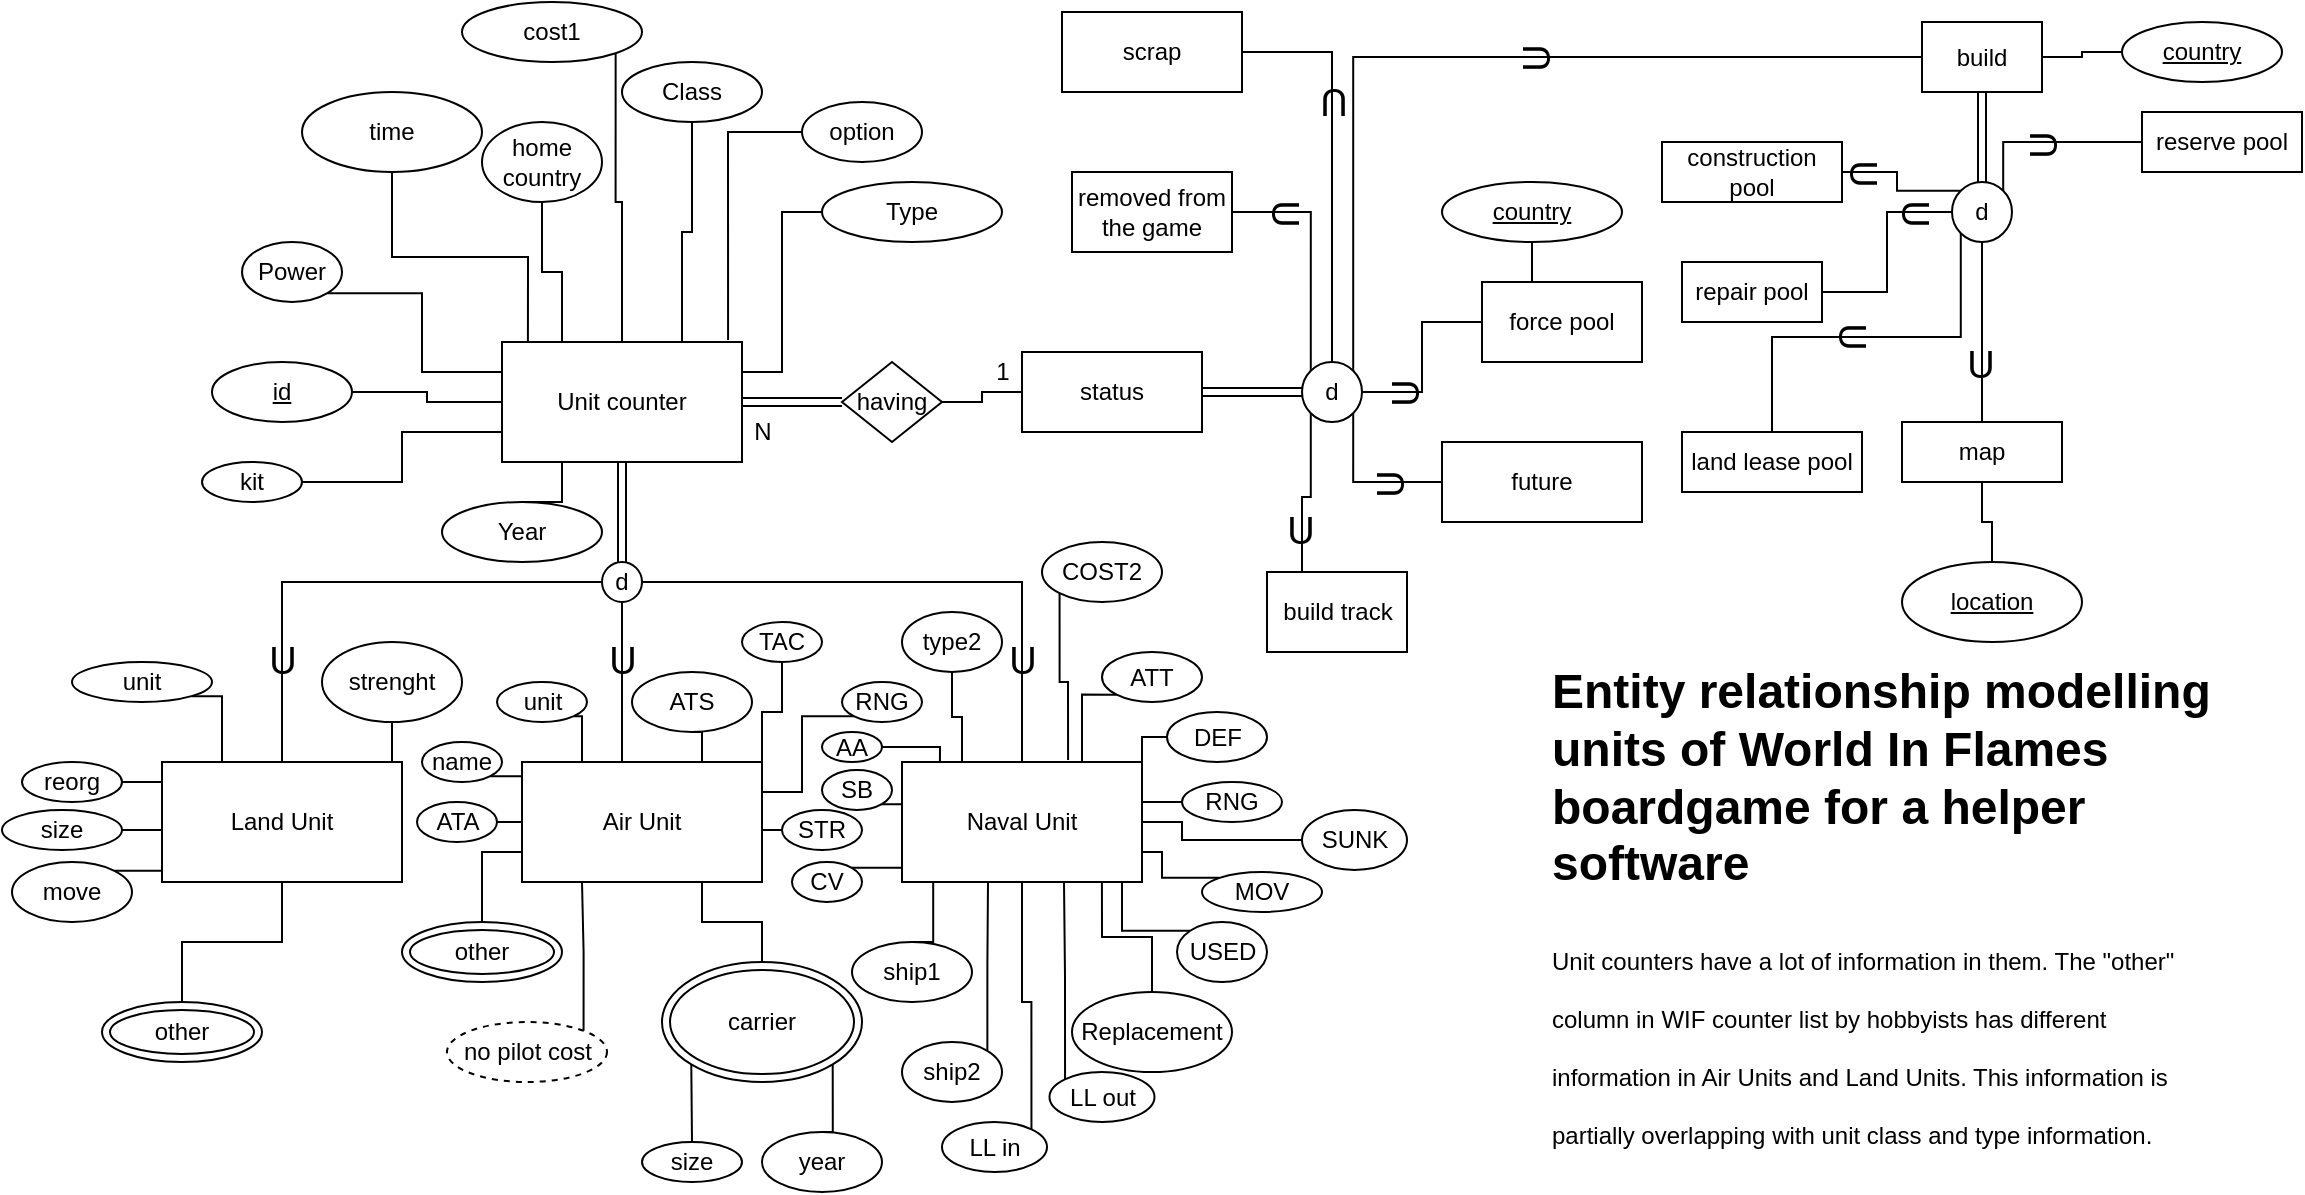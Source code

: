 <mxfile version="21.6.5" type="device">
  <diagram name="Page-1" id="2ca16b54-16f6-2749-3443-fa8db7711227">
    <mxGraphModel dx="1410" dy="988" grid="1" gridSize="10" guides="1" tooltips="1" connect="1" arrows="1" fold="1" page="1" pageScale="1" pageWidth="1169" pageHeight="827" background="none" math="0" shadow="0">
      <root>
        <mxCell id="0" />
        <mxCell id="1" parent="0" />
        <mxCell id="K-llmI6bryUCwClM7KMt-8" style="edgeStyle=orthogonalEdgeStyle;rounded=0;orthogonalLoop=1;jettySize=auto;html=1;exitX=0.5;exitY=1;exitDx=0;exitDy=0;" parent="1" edge="1">
          <mxGeometry relative="1" as="geometry">
            <mxPoint x="550" y="140" as="sourcePoint" />
            <mxPoint x="550" y="140" as="targetPoint" />
          </mxGeometry>
        </mxCell>
        <mxCell id="K-llmI6bryUCwClM7KMt-17" style="edgeStyle=orthogonalEdgeStyle;rounded=0;orthogonalLoop=1;jettySize=auto;html=1;exitX=0.5;exitY=1;exitDx=0;exitDy=0;entryX=0.5;entryY=0;entryDx=0;entryDy=0;shape=link;" parent="1" source="K-llmI6bryUCwClM7KMt-12" target="K-llmI6bryUCwClM7KMt-16" edge="1">
          <mxGeometry relative="1" as="geometry" />
        </mxCell>
        <mxCell id="K-llmI6bryUCwClM7KMt-130" style="edgeStyle=orthogonalEdgeStyle;rounded=0;orthogonalLoop=1;jettySize=auto;html=1;exitX=1;exitY=0.5;exitDx=0;exitDy=0;endArrow=none;endFill=0;shape=link;" parent="1" source="K-llmI6bryUCwClM7KMt-12" target="K-llmI6bryUCwClM7KMt-129" edge="1">
          <mxGeometry relative="1" as="geometry" />
        </mxCell>
        <mxCell id="K-llmI6bryUCwClM7KMt-12" value="Unit counter" style="rounded=0;whiteSpace=wrap;html=1;" parent="1" vertex="1">
          <mxGeometry x="260" y="180" width="120" height="60" as="geometry" />
        </mxCell>
        <mxCell id="K-llmI6bryUCwClM7KMt-13" value="Land Unit" style="rounded=0;whiteSpace=wrap;html=1;" parent="1" vertex="1">
          <mxGeometry x="90" y="390" width="120" height="60" as="geometry" />
        </mxCell>
        <mxCell id="K-llmI6bryUCwClM7KMt-14" value="Air Unit" style="rounded=0;whiteSpace=wrap;html=1;" parent="1" vertex="1">
          <mxGeometry x="270" y="390" width="120" height="60" as="geometry" />
        </mxCell>
        <mxCell id="K-llmI6bryUCwClM7KMt-15" value="Naval Unit&lt;br&gt;" style="rounded=0;whiteSpace=wrap;html=1;" parent="1" vertex="1">
          <mxGeometry x="460" y="390" width="120" height="60" as="geometry" />
        </mxCell>
        <mxCell id="K-llmI6bryUCwClM7KMt-18" style="edgeStyle=orthogonalEdgeStyle;rounded=0;orthogonalLoop=1;jettySize=auto;html=1;exitX=0;exitY=0.5;exitDx=0;exitDy=0;endArrow=none;endFill=0;" parent="1" source="K-llmI6bryUCwClM7KMt-16" target="K-llmI6bryUCwClM7KMt-13" edge="1">
          <mxGeometry relative="1" as="geometry" />
        </mxCell>
        <mxCell id="K-llmI6bryUCwClM7KMt-29" value="U" style="edgeLabel;html=1;align=center;verticalAlign=middle;resizable=0;points=[];fontSize=19;labelBackgroundColor=none;" parent="K-llmI6bryUCwClM7KMt-18" vertex="1" connectable="0">
          <mxGeometry x="0.648" y="-2" relative="1" as="geometry">
            <mxPoint x="2" y="-6" as="offset" />
          </mxGeometry>
        </mxCell>
        <mxCell id="K-llmI6bryUCwClM7KMt-19" style="edgeStyle=orthogonalEdgeStyle;rounded=0;orthogonalLoop=1;jettySize=auto;html=1;exitX=0.5;exitY=1;exitDx=0;exitDy=0;entryX=0.5;entryY=0;entryDx=0;entryDy=0;endArrow=none;endFill=0;" parent="1" source="K-llmI6bryUCwClM7KMt-16" target="K-llmI6bryUCwClM7KMt-14" edge="1">
          <mxGeometry relative="1" as="geometry">
            <Array as="points">
              <mxPoint x="320" y="390" />
            </Array>
          </mxGeometry>
        </mxCell>
        <mxCell id="K-llmI6bryUCwClM7KMt-28" value="U" style="edgeLabel;html=1;align=center;verticalAlign=middle;resizable=0;points=[];fontSize=19;labelBackgroundColor=none;" parent="K-llmI6bryUCwClM7KMt-19" vertex="1" connectable="0">
          <mxGeometry x="-0.268" y="1" relative="1" as="geometry">
            <mxPoint x="-1" y="-3" as="offset" />
          </mxGeometry>
        </mxCell>
        <mxCell id="K-llmI6bryUCwClM7KMt-24" value="" style="edgeStyle=orthogonalEdgeStyle;rounded=0;orthogonalLoop=1;jettySize=auto;html=1;exitX=1;exitY=0.5;exitDx=0;exitDy=0;entryX=0.5;entryY=0;entryDx=0;entryDy=0;endArrow=none;endFill=0;" parent="1" source="K-llmI6bryUCwClM7KMt-16" target="K-llmI6bryUCwClM7KMt-15" edge="1">
          <mxGeometry relative="1" as="geometry" />
        </mxCell>
        <mxCell id="K-llmI6bryUCwClM7KMt-27" value="U" style="edgeLabel;html=1;align=center;verticalAlign=middle;resizable=0;points=[];fontSize=19;labelBackgroundColor=none;" parent="K-llmI6bryUCwClM7KMt-24" vertex="1" connectable="0">
          <mxGeometry x="0.792" y="-1" relative="1" as="geometry">
            <mxPoint x="1" y="-21" as="offset" />
          </mxGeometry>
        </mxCell>
        <mxCell id="K-llmI6bryUCwClM7KMt-16" value="d" style="ellipse;whiteSpace=wrap;html=1;aspect=fixed;" parent="1" vertex="1">
          <mxGeometry x="310" y="290" width="20" height="20" as="geometry" />
        </mxCell>
        <mxCell id="K-llmI6bryUCwClM7KMt-33" style="edgeStyle=orthogonalEdgeStyle;rounded=0;orthogonalLoop=1;jettySize=auto;html=1;exitX=1;exitY=0.5;exitDx=0;exitDy=0;entryX=0;entryY=0.5;entryDx=0;entryDy=0;endArrow=none;endFill=0;" parent="1" source="K-llmI6bryUCwClM7KMt-30" target="K-llmI6bryUCwClM7KMt-12" edge="1">
          <mxGeometry relative="1" as="geometry" />
        </mxCell>
        <mxCell id="K-llmI6bryUCwClM7KMt-30" value="&lt;u&gt;id&lt;/u&gt;" style="ellipse;whiteSpace=wrap;html=1;" parent="1" vertex="1">
          <mxGeometry x="115" y="190" width="70" height="30" as="geometry" />
        </mxCell>
        <mxCell id="K-llmI6bryUCwClM7KMt-34" style="edgeStyle=orthogonalEdgeStyle;rounded=0;orthogonalLoop=1;jettySize=auto;html=1;exitX=1;exitY=1;exitDx=0;exitDy=0;entryX=0;entryY=0.25;entryDx=0;entryDy=0;endArrow=none;endFill=0;" parent="1" source="K-llmI6bryUCwClM7KMt-31" target="K-llmI6bryUCwClM7KMt-12" edge="1">
          <mxGeometry relative="1" as="geometry" />
        </mxCell>
        <mxCell id="K-llmI6bryUCwClM7KMt-31" value="Power" style="ellipse;whiteSpace=wrap;html=1;" parent="1" vertex="1">
          <mxGeometry x="130" y="130" width="50" height="30" as="geometry" />
        </mxCell>
        <mxCell id="K-llmI6bryUCwClM7KMt-35" style="edgeStyle=orthogonalEdgeStyle;rounded=0;orthogonalLoop=1;jettySize=auto;html=1;exitX=0.5;exitY=1;exitDx=0;exitDy=0;entryX=0.25;entryY=0;entryDx=0;entryDy=0;endArrow=none;endFill=0;" parent="1" source="K-llmI6bryUCwClM7KMt-32" target="K-llmI6bryUCwClM7KMt-12" edge="1">
          <mxGeometry relative="1" as="geometry" />
        </mxCell>
        <mxCell id="K-llmI6bryUCwClM7KMt-32" value="home country" style="ellipse;whiteSpace=wrap;html=1;" parent="1" vertex="1">
          <mxGeometry x="250" y="70" width="60" height="40" as="geometry" />
        </mxCell>
        <mxCell id="K-llmI6bryUCwClM7KMt-47" style="edgeStyle=orthogonalEdgeStyle;rounded=0;orthogonalLoop=1;jettySize=auto;html=1;exitX=0.5;exitY=1;exitDx=0;exitDy=0;entryX=0.75;entryY=0;entryDx=0;entryDy=0;endArrow=none;endFill=0;" parent="1" source="K-llmI6bryUCwClM7KMt-36" target="K-llmI6bryUCwClM7KMt-12" edge="1">
          <mxGeometry relative="1" as="geometry" />
        </mxCell>
        <mxCell id="K-llmI6bryUCwClM7KMt-36" value="Class" style="ellipse;whiteSpace=wrap;html=1;" parent="1" vertex="1">
          <mxGeometry x="320" y="40" width="70" height="30" as="geometry" />
        </mxCell>
        <mxCell id="K-llmI6bryUCwClM7KMt-49" style="edgeStyle=orthogonalEdgeStyle;rounded=0;orthogonalLoop=1;jettySize=auto;html=1;exitX=0;exitY=0.5;exitDx=0;exitDy=0;entryX=1;entryY=0.25;entryDx=0;entryDy=0;endArrow=none;endFill=0;" parent="1" source="K-llmI6bryUCwClM7KMt-37" target="K-llmI6bryUCwClM7KMt-12" edge="1">
          <mxGeometry relative="1" as="geometry" />
        </mxCell>
        <mxCell id="K-llmI6bryUCwClM7KMt-37" value="Type" style="ellipse;whiteSpace=wrap;html=1;" parent="1" vertex="1">
          <mxGeometry x="420" y="100" width="90" height="30" as="geometry" />
        </mxCell>
        <mxCell id="K-llmI6bryUCwClM7KMt-53" value="" style="edgeStyle=orthogonalEdgeStyle;rounded=0;orthogonalLoop=1;jettySize=auto;html=1;endArrow=none;endFill=0;" parent="1" source="K-llmI6bryUCwClM7KMt-38" target="K-llmI6bryUCwClM7KMt-13" edge="1">
          <mxGeometry relative="1" as="geometry" />
        </mxCell>
        <mxCell id="K-llmI6bryUCwClM7KMt-38" value="other" style="ellipse;shape=doubleEllipse;whiteSpace=wrap;html=1;" parent="1" vertex="1">
          <mxGeometry x="60" y="510" width="80" height="30" as="geometry" />
        </mxCell>
        <mxCell id="K-llmI6bryUCwClM7KMt-50" style="edgeStyle=orthogonalEdgeStyle;rounded=0;orthogonalLoop=1;jettySize=auto;html=1;exitX=0.5;exitY=0;exitDx=0;exitDy=0;entryX=0.25;entryY=1;entryDx=0;entryDy=0;endArrow=none;endFill=0;" parent="1" source="K-llmI6bryUCwClM7KMt-39" target="K-llmI6bryUCwClM7KMt-12" edge="1">
          <mxGeometry relative="1" as="geometry" />
        </mxCell>
        <mxCell id="K-llmI6bryUCwClM7KMt-39" value="Year" style="ellipse;whiteSpace=wrap;html=1;" parent="1" vertex="1">
          <mxGeometry x="230" y="260" width="80" height="30" as="geometry" />
        </mxCell>
        <mxCell id="K-llmI6bryUCwClM7KMt-44" style="edgeStyle=orthogonalEdgeStyle;rounded=0;orthogonalLoop=1;jettySize=auto;html=1;exitX=0.5;exitY=1;exitDx=0;exitDy=0;entryX=0.108;entryY=0;entryDx=0;entryDy=0;entryPerimeter=0;endArrow=none;endFill=0;" parent="1" source="K-llmI6bryUCwClM7KMt-40" target="K-llmI6bryUCwClM7KMt-12" edge="1">
          <mxGeometry relative="1" as="geometry" />
        </mxCell>
        <mxCell id="K-llmI6bryUCwClM7KMt-40" value="time" style="ellipse;whiteSpace=wrap;html=1;" parent="1" vertex="1">
          <mxGeometry x="160" y="55" width="90" height="40" as="geometry" />
        </mxCell>
        <mxCell id="K-llmI6bryUCwClM7KMt-45" style="edgeStyle=orthogonalEdgeStyle;rounded=0;orthogonalLoop=1;jettySize=auto;html=1;exitX=1;exitY=1;exitDx=0;exitDy=0;entryX=0.5;entryY=0;entryDx=0;entryDy=0;endArrow=none;endFill=0;" parent="1" source="K-llmI6bryUCwClM7KMt-41" target="K-llmI6bryUCwClM7KMt-12" edge="1">
          <mxGeometry relative="1" as="geometry" />
        </mxCell>
        <mxCell id="K-llmI6bryUCwClM7KMt-41" value="cost1" style="ellipse;whiteSpace=wrap;html=1;" parent="1" vertex="1">
          <mxGeometry x="240" y="10" width="90" height="30" as="geometry" />
        </mxCell>
        <mxCell id="K-llmI6bryUCwClM7KMt-46" style="edgeStyle=orthogonalEdgeStyle;rounded=0;orthogonalLoop=1;jettySize=auto;html=1;exitX=1;exitY=0.5;exitDx=0;exitDy=0;entryX=0;entryY=0.75;entryDx=0;entryDy=0;endArrow=none;endFill=0;" parent="1" source="K-llmI6bryUCwClM7KMt-42" target="K-llmI6bryUCwClM7KMt-12" edge="1">
          <mxGeometry relative="1" as="geometry" />
        </mxCell>
        <mxCell id="K-llmI6bryUCwClM7KMt-42" value="kit" style="ellipse;whiteSpace=wrap;html=1;" parent="1" vertex="1">
          <mxGeometry x="110" y="240" width="50" height="20" as="geometry" />
        </mxCell>
        <mxCell id="K-llmI6bryUCwClM7KMt-48" style="edgeStyle=orthogonalEdgeStyle;rounded=0;orthogonalLoop=1;jettySize=auto;html=1;exitX=0;exitY=0.5;exitDx=0;exitDy=0;entryX=0.942;entryY=-0.017;entryDx=0;entryDy=0;entryPerimeter=0;endArrow=none;endFill=0;" parent="1" source="K-llmI6bryUCwClM7KMt-43" target="K-llmI6bryUCwClM7KMt-12" edge="1">
          <mxGeometry relative="1" as="geometry" />
        </mxCell>
        <mxCell id="K-llmI6bryUCwClM7KMt-43" value="option" style="ellipse;whiteSpace=wrap;html=1;" parent="1" vertex="1">
          <mxGeometry x="410" y="60" width="60" height="30" as="geometry" />
        </mxCell>
        <mxCell id="K-llmI6bryUCwClM7KMt-55" style="edgeStyle=orthogonalEdgeStyle;rounded=0;orthogonalLoop=1;jettySize=auto;html=1;exitX=1;exitY=1;exitDx=0;exitDy=0;endArrow=none;endFill=0;" parent="1" source="K-llmI6bryUCwClM7KMt-54" edge="1">
          <mxGeometry relative="1" as="geometry">
            <mxPoint x="120" y="390" as="targetPoint" />
          </mxGeometry>
        </mxCell>
        <mxCell id="K-llmI6bryUCwClM7KMt-54" value="unit" style="ellipse;whiteSpace=wrap;html=1;" parent="1" vertex="1">
          <mxGeometry x="45" y="340" width="70" height="20" as="geometry" />
        </mxCell>
        <mxCell id="K-llmI6bryUCwClM7KMt-57" value="" style="edgeStyle=orthogonalEdgeStyle;rounded=0;orthogonalLoop=1;jettySize=auto;html=1;endArrow=none;endFill=0;" parent="1" source="K-llmI6bryUCwClM7KMt-56" target="K-llmI6bryUCwClM7KMt-13" edge="1">
          <mxGeometry relative="1" as="geometry" />
        </mxCell>
        <mxCell id="K-llmI6bryUCwClM7KMt-56" value="strenght" style="ellipse;whiteSpace=wrap;html=1;" parent="1" vertex="1">
          <mxGeometry x="170" y="330" width="70" height="40" as="geometry" />
        </mxCell>
        <mxCell id="K-llmI6bryUCwClM7KMt-60" style="edgeStyle=orthogonalEdgeStyle;rounded=0;orthogonalLoop=1;jettySize=auto;html=1;exitX=1;exitY=0.5;exitDx=0;exitDy=0;entryX=0;entryY=0.25;entryDx=0;entryDy=0;endArrow=none;endFill=0;" parent="1" source="K-llmI6bryUCwClM7KMt-58" target="K-llmI6bryUCwClM7KMt-13" edge="1">
          <mxGeometry relative="1" as="geometry" />
        </mxCell>
        <mxCell id="K-llmI6bryUCwClM7KMt-58" value="reorg" style="ellipse;whiteSpace=wrap;html=1;" parent="1" vertex="1">
          <mxGeometry x="20" y="390" width="50" height="20" as="geometry" />
        </mxCell>
        <mxCell id="K-llmI6bryUCwClM7KMt-62" style="edgeStyle=orthogonalEdgeStyle;rounded=0;orthogonalLoop=1;jettySize=auto;html=1;exitX=1;exitY=0;exitDx=0;exitDy=0;entryX=0;entryY=0.75;entryDx=0;entryDy=0;endArrow=none;endFill=0;" parent="1" source="K-llmI6bryUCwClM7KMt-61" target="K-llmI6bryUCwClM7KMt-13" edge="1">
          <mxGeometry relative="1" as="geometry" />
        </mxCell>
        <mxCell id="K-llmI6bryUCwClM7KMt-61" value="move" style="ellipse;whiteSpace=wrap;html=1;" parent="1" vertex="1">
          <mxGeometry x="15" y="440" width="60" height="30" as="geometry" />
        </mxCell>
        <mxCell id="K-llmI6bryUCwClM7KMt-64" style="edgeStyle=orthogonalEdgeStyle;rounded=0;orthogonalLoop=1;jettySize=auto;html=1;exitX=1;exitY=0.5;exitDx=0;exitDy=0;entryX=0;entryY=0.5;entryDx=0;entryDy=0;endArrow=none;endFill=0;" parent="1" source="K-llmI6bryUCwClM7KMt-63" target="K-llmI6bryUCwClM7KMt-13" edge="1">
          <mxGeometry relative="1" as="geometry" />
        </mxCell>
        <mxCell id="K-llmI6bryUCwClM7KMt-63" value="size" style="ellipse;whiteSpace=wrap;html=1;" parent="1" vertex="1">
          <mxGeometry x="10" y="414" width="60" height="20" as="geometry" />
        </mxCell>
        <mxCell id="K-llmI6bryUCwClM7KMt-66" style="edgeStyle=orthogonalEdgeStyle;rounded=0;orthogonalLoop=1;jettySize=auto;html=1;exitX=0.5;exitY=0;exitDx=0;exitDy=0;entryX=0;entryY=0.75;entryDx=0;entryDy=0;endArrow=none;endFill=0;" parent="1" source="K-llmI6bryUCwClM7KMt-65" target="K-llmI6bryUCwClM7KMt-14" edge="1">
          <mxGeometry relative="1" as="geometry">
            <Array as="points">
              <mxPoint x="250" y="435" />
            </Array>
          </mxGeometry>
        </mxCell>
        <mxCell id="K-llmI6bryUCwClM7KMt-65" value="other" style="ellipse;shape=doubleEllipse;whiteSpace=wrap;html=1;" parent="1" vertex="1">
          <mxGeometry x="210" y="470" width="80" height="30" as="geometry" />
        </mxCell>
        <mxCell id="K-llmI6bryUCwClM7KMt-69" style="edgeStyle=orthogonalEdgeStyle;rounded=0;orthogonalLoop=1;jettySize=auto;html=1;exitX=1;exitY=1;exitDx=0;exitDy=0;entryX=0.25;entryY=0;entryDx=0;entryDy=0;endArrow=none;endFill=0;" parent="1" source="K-llmI6bryUCwClM7KMt-67" target="K-llmI6bryUCwClM7KMt-14" edge="1">
          <mxGeometry relative="1" as="geometry" />
        </mxCell>
        <mxCell id="K-llmI6bryUCwClM7KMt-67" value="unit" style="ellipse;whiteSpace=wrap;html=1;" parent="1" vertex="1">
          <mxGeometry x="257.5" y="350" width="45" height="20" as="geometry" />
        </mxCell>
        <mxCell id="K-llmI6bryUCwClM7KMt-72" style="edgeStyle=orthogonalEdgeStyle;rounded=0;orthogonalLoop=1;jettySize=auto;html=1;exitX=1;exitY=1;exitDx=0;exitDy=0;entryX=0;entryY=0.25;entryDx=0;entryDy=0;endArrow=none;endFill=0;" parent="1" source="K-llmI6bryUCwClM7KMt-70" target="K-llmI6bryUCwClM7KMt-14" edge="1">
          <mxGeometry relative="1" as="geometry" />
        </mxCell>
        <mxCell id="K-llmI6bryUCwClM7KMt-70" value="name" style="ellipse;whiteSpace=wrap;html=1;" parent="1" vertex="1">
          <mxGeometry x="220" y="380" width="40" height="20" as="geometry" />
        </mxCell>
        <mxCell id="K-llmI6bryUCwClM7KMt-74" style="edgeStyle=orthogonalEdgeStyle;rounded=0;orthogonalLoop=1;jettySize=auto;html=1;exitX=1;exitY=0.5;exitDx=0;exitDy=0;entryX=0;entryY=0.5;entryDx=0;entryDy=0;endArrow=none;endFill=0;" parent="1" source="K-llmI6bryUCwClM7KMt-73" target="K-llmI6bryUCwClM7KMt-14" edge="1">
          <mxGeometry relative="1" as="geometry" />
        </mxCell>
        <mxCell id="K-llmI6bryUCwClM7KMt-73" value="ATA" style="ellipse;whiteSpace=wrap;html=1;" parent="1" vertex="1">
          <mxGeometry x="217.5" y="410" width="40" height="20" as="geometry" />
        </mxCell>
        <mxCell id="K-llmI6bryUCwClM7KMt-84" style="edgeStyle=orthogonalEdgeStyle;rounded=0;orthogonalLoop=1;jettySize=auto;html=1;exitX=0.5;exitY=1;exitDx=0;exitDy=0;entryX=0.75;entryY=0;entryDx=0;entryDy=0;endArrow=none;endFill=0;" parent="1" source="K-llmI6bryUCwClM7KMt-75" target="K-llmI6bryUCwClM7KMt-14" edge="1">
          <mxGeometry relative="1" as="geometry" />
        </mxCell>
        <mxCell id="K-llmI6bryUCwClM7KMt-75" value="ATS" style="ellipse;whiteSpace=wrap;html=1;" parent="1" vertex="1">
          <mxGeometry x="325" y="345" width="60" height="30" as="geometry" />
        </mxCell>
        <mxCell id="K-llmI6bryUCwClM7KMt-83" style="edgeStyle=orthogonalEdgeStyle;rounded=0;orthogonalLoop=1;jettySize=auto;html=1;exitX=0.5;exitY=1;exitDx=0;exitDy=0;entryX=1;entryY=0;entryDx=0;entryDy=0;endArrow=none;endFill=0;" parent="1" source="K-llmI6bryUCwClM7KMt-76" target="K-llmI6bryUCwClM7KMt-14" edge="1">
          <mxGeometry relative="1" as="geometry" />
        </mxCell>
        <mxCell id="K-llmI6bryUCwClM7KMt-76" value="TAC" style="ellipse;whiteSpace=wrap;html=1;" parent="1" vertex="1">
          <mxGeometry x="380" y="320" width="40" height="20" as="geometry" />
        </mxCell>
        <mxCell id="K-llmI6bryUCwClM7KMt-85" style="edgeStyle=orthogonalEdgeStyle;rounded=0;orthogonalLoop=1;jettySize=auto;html=1;exitX=0;exitY=0.5;exitDx=0;exitDy=0;entryX=1;entryY=0.5;entryDx=0;entryDy=0;endArrow=none;endFill=0;" parent="1" source="K-llmI6bryUCwClM7KMt-77" target="K-llmI6bryUCwClM7KMt-14" edge="1">
          <mxGeometry relative="1" as="geometry" />
        </mxCell>
        <mxCell id="K-llmI6bryUCwClM7KMt-77" value="STR" style="ellipse;whiteSpace=wrap;html=1;" parent="1" vertex="1">
          <mxGeometry x="400" y="414" width="40" height="20" as="geometry" />
        </mxCell>
        <mxCell id="K-llmI6bryUCwClM7KMt-86" style="edgeStyle=orthogonalEdgeStyle;rounded=0;orthogonalLoop=1;jettySize=auto;html=1;exitX=0;exitY=1;exitDx=0;exitDy=0;entryX=1;entryY=0.25;entryDx=0;entryDy=0;endArrow=none;endFill=0;" parent="1" source="K-llmI6bryUCwClM7KMt-78" target="K-llmI6bryUCwClM7KMt-14" edge="1">
          <mxGeometry relative="1" as="geometry" />
        </mxCell>
        <mxCell id="K-llmI6bryUCwClM7KMt-78" value="RNG" style="ellipse;whiteSpace=wrap;html=1;" parent="1" vertex="1">
          <mxGeometry x="430" y="350" width="40" height="20" as="geometry" />
        </mxCell>
        <mxCell id="K-llmI6bryUCwClM7KMt-87" style="edgeStyle=orthogonalEdgeStyle;rounded=0;orthogonalLoop=1;jettySize=auto;html=1;exitX=1;exitY=0;exitDx=0;exitDy=0;entryX=0.25;entryY=1;entryDx=0;entryDy=0;endArrow=none;endFill=0;" parent="1" source="K-llmI6bryUCwClM7KMt-79" target="K-llmI6bryUCwClM7KMt-14" edge="1">
          <mxGeometry relative="1" as="geometry" />
        </mxCell>
        <mxCell id="K-llmI6bryUCwClM7KMt-79" value="no pilot cost" style="ellipse;whiteSpace=wrap;html=1;dashed=1;" parent="1" vertex="1">
          <mxGeometry x="232.5" y="520" width="80" height="30" as="geometry" />
        </mxCell>
        <mxCell id="K-llmI6bryUCwClM7KMt-88" style="edgeStyle=orthogonalEdgeStyle;rounded=0;orthogonalLoop=1;jettySize=auto;html=1;exitX=0.5;exitY=0;exitDx=0;exitDy=0;entryX=0.75;entryY=1;entryDx=0;entryDy=0;endArrow=none;endFill=0;" parent="1" source="K-llmI6bryUCwClM7KMt-80" target="K-llmI6bryUCwClM7KMt-14" edge="1">
          <mxGeometry relative="1" as="geometry" />
        </mxCell>
        <mxCell id="K-llmI6bryUCwClM7KMt-80" value="carrier" style="ellipse;shape=doubleEllipse;whiteSpace=wrap;html=1;" parent="1" vertex="1">
          <mxGeometry x="340" y="490" width="100" height="60" as="geometry" />
        </mxCell>
        <mxCell id="K-llmI6bryUCwClM7KMt-90" style="edgeStyle=orthogonalEdgeStyle;rounded=0;orthogonalLoop=1;jettySize=auto;html=1;exitX=0.5;exitY=0;exitDx=0;exitDy=0;entryX=0;entryY=1;entryDx=0;entryDy=0;endArrow=none;endFill=0;" parent="1" source="K-llmI6bryUCwClM7KMt-89" target="K-llmI6bryUCwClM7KMt-80" edge="1">
          <mxGeometry relative="1" as="geometry" />
        </mxCell>
        <mxCell id="K-llmI6bryUCwClM7KMt-89" value="size" style="ellipse;whiteSpace=wrap;html=1;" parent="1" vertex="1">
          <mxGeometry x="330" y="580" width="50" height="20" as="geometry" />
        </mxCell>
        <mxCell id="K-llmI6bryUCwClM7KMt-92" style="edgeStyle=orthogonalEdgeStyle;rounded=0;orthogonalLoop=1;jettySize=auto;html=1;exitX=0.5;exitY=0;exitDx=0;exitDy=0;entryX=1;entryY=1;entryDx=0;entryDy=0;endArrow=none;endFill=0;" parent="1" source="K-llmI6bryUCwClM7KMt-91" target="K-llmI6bryUCwClM7KMt-80" edge="1">
          <mxGeometry relative="1" as="geometry" />
        </mxCell>
        <mxCell id="K-llmI6bryUCwClM7KMt-91" value="year" style="ellipse;whiteSpace=wrap;html=1;" parent="1" vertex="1">
          <mxGeometry x="390" y="575" width="60" height="30" as="geometry" />
        </mxCell>
        <mxCell id="K-llmI6bryUCwClM7KMt-94" style="edgeStyle=orthogonalEdgeStyle;rounded=0;orthogonalLoop=1;jettySize=auto;html=1;exitX=0.5;exitY=1;exitDx=0;exitDy=0;entryX=0.25;entryY=0;entryDx=0;entryDy=0;endArrow=none;endFill=0;" parent="1" source="K-llmI6bryUCwClM7KMt-93" target="K-llmI6bryUCwClM7KMt-15" edge="1">
          <mxGeometry relative="1" as="geometry" />
        </mxCell>
        <mxCell id="K-llmI6bryUCwClM7KMt-93" value="type2" style="ellipse;whiteSpace=wrap;html=1;" parent="1" vertex="1">
          <mxGeometry x="460" y="315" width="50" height="30" as="geometry" />
        </mxCell>
        <mxCell id="K-llmI6bryUCwClM7KMt-96" style="edgeStyle=orthogonalEdgeStyle;rounded=0;orthogonalLoop=1;jettySize=auto;html=1;exitX=0.5;exitY=0;exitDx=0;exitDy=0;entryX=0.13;entryY=0.992;entryDx=0;entryDy=0;endArrow=none;endFill=0;entryPerimeter=0;" parent="1" source="K-llmI6bryUCwClM7KMt-95" target="K-llmI6bryUCwClM7KMt-15" edge="1">
          <mxGeometry relative="1" as="geometry" />
        </mxCell>
        <mxCell id="K-llmI6bryUCwClM7KMt-95" value="ship1" style="ellipse;whiteSpace=wrap;html=1;" parent="1" vertex="1">
          <mxGeometry x="435" y="480" width="60" height="30" as="geometry" />
        </mxCell>
        <mxCell id="K-llmI6bryUCwClM7KMt-97" style="edgeStyle=orthogonalEdgeStyle;rounded=0;orthogonalLoop=1;jettySize=auto;html=1;exitX=0.5;exitY=1;exitDx=0;exitDy=0;" parent="1" source="K-llmI6bryUCwClM7KMt-95" target="K-llmI6bryUCwClM7KMt-95" edge="1">
          <mxGeometry relative="1" as="geometry" />
        </mxCell>
        <mxCell id="K-llmI6bryUCwClM7KMt-99" style="edgeStyle=orthogonalEdgeStyle;rounded=0;orthogonalLoop=1;jettySize=auto;html=1;exitX=1;exitY=0;exitDx=0;exitDy=0;entryX=0.25;entryY=1;entryDx=0;entryDy=0;endArrow=none;endFill=0;" parent="1" source="K-llmI6bryUCwClM7KMt-98" target="K-llmI6bryUCwClM7KMt-15" edge="1">
          <mxGeometry relative="1" as="geometry">
            <Array as="points">
              <mxPoint x="503" y="490" />
              <mxPoint x="503" y="450" />
            </Array>
          </mxGeometry>
        </mxCell>
        <mxCell id="K-llmI6bryUCwClM7KMt-98" value="ship2" style="ellipse;whiteSpace=wrap;html=1;" parent="1" vertex="1">
          <mxGeometry x="460" y="530" width="50" height="30" as="geometry" />
        </mxCell>
        <mxCell id="K-llmI6bryUCwClM7KMt-116" style="edgeStyle=orthogonalEdgeStyle;rounded=0;orthogonalLoop=1;jettySize=auto;html=1;exitX=0;exitY=0;exitDx=0;exitDy=0;entryX=0.675;entryY=1;entryDx=0;entryDy=0;entryPerimeter=0;endArrow=none;endFill=0;" parent="1" source="K-llmI6bryUCwClM7KMt-100" target="K-llmI6bryUCwClM7KMt-15" edge="1">
          <mxGeometry relative="1" as="geometry" />
        </mxCell>
        <mxCell id="K-llmI6bryUCwClM7KMt-100" value="LL out" style="ellipse;whiteSpace=wrap;html=1;" parent="1" vertex="1">
          <mxGeometry x="533.75" y="545" width="52.5" height="25" as="geometry" />
        </mxCell>
        <mxCell id="K-llmI6bryUCwClM7KMt-103" style="edgeStyle=orthogonalEdgeStyle;rounded=0;orthogonalLoop=1;jettySize=auto;html=1;exitX=1;exitY=0;exitDx=0;exitDy=0;endArrow=none;endFill=0;" parent="1" source="K-llmI6bryUCwClM7KMt-101" target="K-llmI6bryUCwClM7KMt-15" edge="1">
          <mxGeometry relative="1" as="geometry" />
        </mxCell>
        <mxCell id="K-llmI6bryUCwClM7KMt-101" value="LL in" style="ellipse;whiteSpace=wrap;html=1;" parent="1" vertex="1">
          <mxGeometry x="480" y="570" width="52.5" height="25" as="geometry" />
        </mxCell>
        <mxCell id="K-llmI6bryUCwClM7KMt-118" style="edgeStyle=orthogonalEdgeStyle;rounded=0;orthogonalLoop=1;jettySize=auto;html=1;exitX=0;exitY=1;exitDx=0;exitDy=0;entryX=0.75;entryY=0;entryDx=0;entryDy=0;endArrow=none;endFill=0;" parent="1" source="K-llmI6bryUCwClM7KMt-104" target="K-llmI6bryUCwClM7KMt-15" edge="1">
          <mxGeometry relative="1" as="geometry" />
        </mxCell>
        <mxCell id="K-llmI6bryUCwClM7KMt-104" value="ATT" style="ellipse;whiteSpace=wrap;html=1;" parent="1" vertex="1">
          <mxGeometry x="560" y="335" width="50" height="25" as="geometry" />
        </mxCell>
        <mxCell id="K-llmI6bryUCwClM7KMt-119" style="edgeStyle=orthogonalEdgeStyle;rounded=0;orthogonalLoop=1;jettySize=auto;html=1;exitX=0;exitY=0.5;exitDx=0;exitDy=0;entryX=1;entryY=0;entryDx=0;entryDy=0;endArrow=none;endFill=0;" parent="1" source="K-llmI6bryUCwClM7KMt-105" target="K-llmI6bryUCwClM7KMt-15" edge="1">
          <mxGeometry relative="1" as="geometry" />
        </mxCell>
        <mxCell id="K-llmI6bryUCwClM7KMt-105" value="DEF" style="ellipse;whiteSpace=wrap;html=1;" parent="1" vertex="1">
          <mxGeometry x="592.5" y="365" width="50" height="25" as="geometry" />
        </mxCell>
        <mxCell id="K-llmI6bryUCwClM7KMt-120" style="edgeStyle=orthogonalEdgeStyle;rounded=0;orthogonalLoop=1;jettySize=auto;html=1;exitX=1;exitY=0.5;exitDx=0;exitDy=0;entryX=0.158;entryY=0;entryDx=0;entryDy=0;entryPerimeter=0;endArrow=none;endFill=0;" parent="1" source="K-llmI6bryUCwClM7KMt-106" target="K-llmI6bryUCwClM7KMt-15" edge="1">
          <mxGeometry relative="1" as="geometry" />
        </mxCell>
        <mxCell id="K-llmI6bryUCwClM7KMt-106" value="AA" style="ellipse;whiteSpace=wrap;html=1;" parent="1" vertex="1">
          <mxGeometry x="420" y="375" width="30" height="15" as="geometry" />
        </mxCell>
        <mxCell id="K-llmI6bryUCwClM7KMt-121" style="edgeStyle=orthogonalEdgeStyle;rounded=0;orthogonalLoop=1;jettySize=auto;html=1;exitX=1;exitY=1;exitDx=0;exitDy=0;entryX=0;entryY=0.25;entryDx=0;entryDy=0;endArrow=none;endFill=0;" parent="1" source="K-llmI6bryUCwClM7KMt-107" target="K-llmI6bryUCwClM7KMt-15" edge="1">
          <mxGeometry relative="1" as="geometry" />
        </mxCell>
        <mxCell id="K-llmI6bryUCwClM7KMt-107" value="SB" style="ellipse;whiteSpace=wrap;html=1;" parent="1" vertex="1">
          <mxGeometry x="420" y="394" width="35" height="20" as="geometry" />
        </mxCell>
        <mxCell id="K-llmI6bryUCwClM7KMt-122" style="edgeStyle=orthogonalEdgeStyle;rounded=0;orthogonalLoop=1;jettySize=auto;html=1;exitX=1;exitY=0;exitDx=0;exitDy=0;entryX=0;entryY=0.5;entryDx=0;entryDy=0;endArrow=none;endFill=0;" parent="1" source="K-llmI6bryUCwClM7KMt-108" target="K-llmI6bryUCwClM7KMt-15" edge="1">
          <mxGeometry relative="1" as="geometry">
            <mxPoint x="460" y="470" as="targetPoint" />
          </mxGeometry>
        </mxCell>
        <mxCell id="K-llmI6bryUCwClM7KMt-108" value="CV" style="ellipse;whiteSpace=wrap;html=1;" parent="1" vertex="1">
          <mxGeometry x="405" y="440" width="35" height="20" as="geometry" />
        </mxCell>
        <mxCell id="K-llmI6bryUCwClM7KMt-126" style="edgeStyle=orthogonalEdgeStyle;rounded=0;orthogonalLoop=1;jettySize=auto;html=1;exitX=0;exitY=0;exitDx=0;exitDy=0;entryX=1;entryY=0.75;entryDx=0;entryDy=0;endArrow=none;endFill=0;" parent="1" source="K-llmI6bryUCwClM7KMt-109" target="K-llmI6bryUCwClM7KMt-15" edge="1">
          <mxGeometry relative="1" as="geometry" />
        </mxCell>
        <mxCell id="K-llmI6bryUCwClM7KMt-109" value="MOV" style="ellipse;whiteSpace=wrap;html=1;" parent="1" vertex="1">
          <mxGeometry x="610" y="445" width="60" height="20" as="geometry" />
        </mxCell>
        <mxCell id="K-llmI6bryUCwClM7KMt-123" style="edgeStyle=orthogonalEdgeStyle;rounded=0;orthogonalLoop=1;jettySize=auto;html=1;exitX=0;exitY=0.5;exitDx=0;exitDy=0;endArrow=none;endFill=0;" parent="1" source="K-llmI6bryUCwClM7KMt-110" edge="1">
          <mxGeometry relative="1" as="geometry">
            <mxPoint x="580" y="400" as="targetPoint" />
          </mxGeometry>
        </mxCell>
        <mxCell id="K-llmI6bryUCwClM7KMt-110" value="RNG" style="ellipse;whiteSpace=wrap;html=1;" parent="1" vertex="1">
          <mxGeometry x="600" y="400" width="50" height="20" as="geometry" />
        </mxCell>
        <mxCell id="K-llmI6bryUCwClM7KMt-117" style="edgeStyle=orthogonalEdgeStyle;rounded=0;orthogonalLoop=1;jettySize=auto;html=1;exitX=0;exitY=1;exitDx=0;exitDy=0;entryX=0.692;entryY=-0.017;entryDx=0;entryDy=0;entryPerimeter=0;endArrow=none;endFill=0;" parent="1" source="K-llmI6bryUCwClM7KMt-111" target="K-llmI6bryUCwClM7KMt-15" edge="1">
          <mxGeometry relative="1" as="geometry" />
        </mxCell>
        <mxCell id="K-llmI6bryUCwClM7KMt-111" value="COST2" style="ellipse;whiteSpace=wrap;html=1;" parent="1" vertex="1">
          <mxGeometry x="530" y="280" width="60" height="30" as="geometry" />
        </mxCell>
        <mxCell id="K-llmI6bryUCwClM7KMt-127" style="edgeStyle=orthogonalEdgeStyle;rounded=0;orthogonalLoop=1;jettySize=auto;html=1;exitX=0;exitY=0.5;exitDx=0;exitDy=0;endArrow=none;endFill=0;" parent="1" source="K-llmI6bryUCwClM7KMt-112" target="K-llmI6bryUCwClM7KMt-15" edge="1">
          <mxGeometry relative="1" as="geometry">
            <Array as="points">
              <mxPoint x="600" y="429" />
              <mxPoint x="600" y="420" />
            </Array>
          </mxGeometry>
        </mxCell>
        <mxCell id="K-llmI6bryUCwClM7KMt-112" value="SUNK" style="ellipse;whiteSpace=wrap;html=1;" parent="1" vertex="1">
          <mxGeometry x="660" y="414" width="52.5" height="30" as="geometry" />
        </mxCell>
        <mxCell id="K-llmI6bryUCwClM7KMt-124" style="edgeStyle=orthogonalEdgeStyle;rounded=0;orthogonalLoop=1;jettySize=auto;html=1;exitX=0;exitY=0;exitDx=0;exitDy=0;entryX=0.75;entryY=1;entryDx=0;entryDy=0;endArrow=none;endFill=0;" parent="1" source="K-llmI6bryUCwClM7KMt-113" target="K-llmI6bryUCwClM7KMt-15" edge="1">
          <mxGeometry relative="1" as="geometry">
            <Array as="points">
              <mxPoint x="570" y="475" />
              <mxPoint x="570" y="450" />
            </Array>
          </mxGeometry>
        </mxCell>
        <mxCell id="K-llmI6bryUCwClM7KMt-113" value="USED" style="ellipse;whiteSpace=wrap;html=1;" parent="1" vertex="1">
          <mxGeometry x="597.5" y="470" width="45" height="30" as="geometry" />
        </mxCell>
        <mxCell id="K-llmI6bryUCwClM7KMt-115" style="edgeStyle=orthogonalEdgeStyle;rounded=0;orthogonalLoop=1;jettySize=auto;html=1;exitX=0.5;exitY=0;exitDx=0;exitDy=0;entryX=0.833;entryY=1;entryDx=0;entryDy=0;entryPerimeter=0;endArrow=none;endFill=0;" parent="1" source="K-llmI6bryUCwClM7KMt-114" target="K-llmI6bryUCwClM7KMt-15" edge="1">
          <mxGeometry relative="1" as="geometry" />
        </mxCell>
        <mxCell id="K-llmI6bryUCwClM7KMt-114" value="Replacement" style="ellipse;whiteSpace=wrap;html=1;" parent="1" vertex="1">
          <mxGeometry x="545" y="505" width="80" height="40" as="geometry" />
        </mxCell>
        <mxCell id="K-llmI6bryUCwClM7KMt-133" style="edgeStyle=orthogonalEdgeStyle;rounded=0;orthogonalLoop=1;jettySize=auto;html=1;exitX=1;exitY=0.5;exitDx=0;exitDy=0;entryX=0;entryY=0.5;entryDx=0;entryDy=0;shape=link;" parent="1" source="K-llmI6bryUCwClM7KMt-128" target="K-llmI6bryUCwClM7KMt-132" edge="1">
          <mxGeometry relative="1" as="geometry" />
        </mxCell>
        <mxCell id="K-llmI6bryUCwClM7KMt-128" value="status" style="rounded=0;whiteSpace=wrap;html=1;" parent="1" vertex="1">
          <mxGeometry x="520" y="185" width="90" height="40" as="geometry" />
        </mxCell>
        <mxCell id="K-llmI6bryUCwClM7KMt-131" style="edgeStyle=orthogonalEdgeStyle;rounded=0;orthogonalLoop=1;jettySize=auto;html=1;exitX=1;exitY=0.5;exitDx=0;exitDy=0;endArrow=none;endFill=0;" parent="1" source="K-llmI6bryUCwClM7KMt-129" target="K-llmI6bryUCwClM7KMt-128" edge="1">
          <mxGeometry relative="1" as="geometry" />
        </mxCell>
        <mxCell id="K-llmI6bryUCwClM7KMt-129" value="having" style="rhombus;whiteSpace=wrap;html=1;" parent="1" vertex="1">
          <mxGeometry x="430" y="190" width="50" height="40" as="geometry" />
        </mxCell>
        <mxCell id="pKeBgibi_R7GLhTz6fUW-2" style="edgeStyle=orthogonalEdgeStyle;rounded=0;orthogonalLoop=1;jettySize=auto;html=1;exitX=0;exitY=1;exitDx=0;exitDy=0;entryX=0.25;entryY=0;entryDx=0;entryDy=0;endArrow=none;endFill=0;" edge="1" parent="1" source="K-llmI6bryUCwClM7KMt-132" target="pKeBgibi_R7GLhTz6fUW-1">
          <mxGeometry relative="1" as="geometry" />
        </mxCell>
        <mxCell id="pKeBgibi_R7GLhTz6fUW-3" value="U" style="edgeLabel;html=1;align=center;verticalAlign=middle;resizable=0;points=[];labelBackgroundColor=none;fontSize=19;spacingRight=4;" vertex="1" connectable="0" parent="pKeBgibi_R7GLhTz6fUW-2">
          <mxGeometry x="-0.203" y="1" relative="1" as="geometry">
            <mxPoint x="-5" y="26" as="offset" />
          </mxGeometry>
        </mxCell>
        <mxCell id="K-llmI6bryUCwClM7KMt-132" value="d" style="ellipse;whiteSpace=wrap;html=1;aspect=fixed;" parent="1" vertex="1">
          <mxGeometry x="660" y="190" width="30" height="30" as="geometry" />
        </mxCell>
        <mxCell id="K-llmI6bryUCwClM7KMt-135" style="edgeStyle=orthogonalEdgeStyle;rounded=0;orthogonalLoop=1;jettySize=auto;html=1;exitX=1;exitY=0.5;exitDx=0;exitDy=0;entryX=0.5;entryY=0;entryDx=0;entryDy=0;endArrow=none;endFill=0;" parent="1" source="K-llmI6bryUCwClM7KMt-134" target="K-llmI6bryUCwClM7KMt-132" edge="1">
          <mxGeometry relative="1" as="geometry" />
        </mxCell>
        <mxCell id="K-llmI6bryUCwClM7KMt-150" value="U" style="edgeLabel;html=1;align=center;verticalAlign=middle;resizable=0;points=[];fontSize=19;labelBackgroundColor=none;rotation=180;spacingRight=3;" parent="K-llmI6bryUCwClM7KMt-135" vertex="1" connectable="0">
          <mxGeometry x="-0.262" y="-1" relative="1" as="geometry">
            <mxPoint x="1" y="-4" as="offset" />
          </mxGeometry>
        </mxCell>
        <mxCell id="K-llmI6bryUCwClM7KMt-134" value="scrap" style="rounded=0;whiteSpace=wrap;html=1;" parent="1" vertex="1">
          <mxGeometry x="540" y="15" width="90" height="40" as="geometry" />
        </mxCell>
        <mxCell id="K-llmI6bryUCwClM7KMt-137" style="edgeStyle=orthogonalEdgeStyle;rounded=0;orthogonalLoop=1;jettySize=auto;html=1;exitX=1;exitY=0.5;exitDx=0;exitDy=0;entryX=0;entryY=0;entryDx=0;entryDy=0;endArrow=none;endFill=0;" parent="1" source="K-llmI6bryUCwClM7KMt-136" target="K-llmI6bryUCwClM7KMt-132" edge="1">
          <mxGeometry relative="1" as="geometry" />
        </mxCell>
        <mxCell id="K-llmI6bryUCwClM7KMt-149" value="U" style="edgeLabel;html=1;align=center;verticalAlign=middle;resizable=0;points=[];fontSize=19;labelBackgroundColor=none;rotation=90;" parent="K-llmI6bryUCwClM7KMt-137" vertex="1" connectable="0">
          <mxGeometry x="-0.565" relative="1" as="geometry">
            <mxPoint as="offset" />
          </mxGeometry>
        </mxCell>
        <mxCell id="K-llmI6bryUCwClM7KMt-136" value="removed from the game" style="rounded=0;whiteSpace=wrap;html=1;" parent="1" vertex="1">
          <mxGeometry x="545" y="95" width="80" height="40" as="geometry" />
        </mxCell>
        <mxCell id="K-llmI6bryUCwClM7KMt-139" style="edgeStyle=orthogonalEdgeStyle;rounded=0;orthogonalLoop=1;jettySize=auto;html=1;exitX=0;exitY=0.5;exitDx=0;exitDy=0;entryX=1;entryY=0;entryDx=0;entryDy=0;endArrow=none;endFill=0;" parent="1" source="K-llmI6bryUCwClM7KMt-138" target="K-llmI6bryUCwClM7KMt-132" edge="1">
          <mxGeometry relative="1" as="geometry" />
        </mxCell>
        <mxCell id="K-llmI6bryUCwClM7KMt-151" value="&lt;font style=&quot;font-size: 19px;&quot;&gt;U&lt;/font&gt;" style="edgeLabel;html=1;align=center;verticalAlign=middle;resizable=0;points=[];labelBackgroundColor=none;rotation=270;spacingBottom=0;spacingRight=5;" parent="K-llmI6bryUCwClM7KMt-139" vertex="1" connectable="0">
          <mxGeometry x="-0.127" y="-1" relative="1" as="geometry">
            <mxPoint as="offset" />
          </mxGeometry>
        </mxCell>
        <mxCell id="K-llmI6bryUCwClM7KMt-138" value="build" style="rounded=0;whiteSpace=wrap;html=1;" parent="1" vertex="1">
          <mxGeometry x="970" y="20" width="60" height="35" as="geometry" />
        </mxCell>
        <mxCell id="K-llmI6bryUCwClM7KMt-143" style="edgeStyle=orthogonalEdgeStyle;rounded=0;orthogonalLoop=1;jettySize=auto;html=1;exitX=0;exitY=0.5;exitDx=0;exitDy=0;entryX=1;entryY=0.5;entryDx=0;entryDy=0;endArrow=none;endFill=0;fontSize=19;labelBackgroundColor=none;" parent="1" source="K-llmI6bryUCwClM7KMt-142" target="K-llmI6bryUCwClM7KMt-132" edge="1">
          <mxGeometry relative="1" as="geometry" />
        </mxCell>
        <mxCell id="K-llmI6bryUCwClM7KMt-152" value="U" style="edgeLabel;html=1;align=center;verticalAlign=middle;resizable=0;points=[];fontSize=19;labelBackgroundColor=none;rotation=270;" parent="K-llmI6bryUCwClM7KMt-143" vertex="1" connectable="0">
          <mxGeometry x="0.532" y="1" relative="1" as="geometry">
            <mxPoint as="offset" />
          </mxGeometry>
        </mxCell>
        <mxCell id="K-llmI6bryUCwClM7KMt-142" value="force pool" style="rounded=0;whiteSpace=wrap;html=1;" parent="1" vertex="1">
          <mxGeometry x="750" y="150" width="80" height="40" as="geometry" />
        </mxCell>
        <mxCell id="K-llmI6bryUCwClM7KMt-145" style="edgeStyle=orthogonalEdgeStyle;rounded=0;orthogonalLoop=1;jettySize=auto;html=1;exitX=0;exitY=0.5;exitDx=0;exitDy=0;entryX=1;entryY=0;entryDx=0;entryDy=0;endArrow=none;endFill=0;" parent="1" source="K-llmI6bryUCwClM7KMt-144" target="K-llmI6bryUCwClM7KMt-163" edge="1">
          <mxGeometry relative="1" as="geometry" />
        </mxCell>
        <mxCell id="K-llmI6bryUCwClM7KMt-154" value="U" style="edgeLabel;html=1;align=center;verticalAlign=middle;resizable=0;points=[];fontSize=19;labelBackgroundColor=none;rotation=270;spacingRight=3;" parent="K-llmI6bryUCwClM7KMt-145" vertex="1" connectable="0">
          <mxGeometry x="0.029" y="1" relative="1" as="geometry">
            <mxPoint as="offset" />
          </mxGeometry>
        </mxCell>
        <mxCell id="K-llmI6bryUCwClM7KMt-144" value="reserve pool" style="rounded=0;whiteSpace=wrap;html=1;" parent="1" vertex="1">
          <mxGeometry x="1080" y="65" width="80" height="30" as="geometry" />
        </mxCell>
        <mxCell id="K-llmI6bryUCwClM7KMt-148" style="edgeStyle=orthogonalEdgeStyle;rounded=0;orthogonalLoop=1;jettySize=auto;html=1;exitX=0;exitY=0.5;exitDx=0;exitDy=0;entryX=1;entryY=1;entryDx=0;entryDy=0;endArrow=none;endFill=0;" parent="1" source="K-llmI6bryUCwClM7KMt-147" target="K-llmI6bryUCwClM7KMt-132" edge="1">
          <mxGeometry relative="1" as="geometry" />
        </mxCell>
        <mxCell id="K-llmI6bryUCwClM7KMt-153" value="U" style="edgeLabel;html=1;align=center;verticalAlign=middle;resizable=0;points=[];fontSize=19;labelBackgroundColor=none;rotation=270;spacingRight=4;" parent="K-llmI6bryUCwClM7KMt-148" vertex="1" connectable="0">
          <mxGeometry x="-0.356" relative="1" as="geometry">
            <mxPoint as="offset" />
          </mxGeometry>
        </mxCell>
        <mxCell id="K-llmI6bryUCwClM7KMt-147" value="future" style="rounded=0;whiteSpace=wrap;html=1;" parent="1" vertex="1">
          <mxGeometry x="730" y="230" width="100" height="40" as="geometry" />
        </mxCell>
        <mxCell id="K-llmI6bryUCwClM7KMt-164" style="edgeStyle=orthogonalEdgeStyle;rounded=0;orthogonalLoop=1;jettySize=auto;html=1;exitX=0.5;exitY=1;exitDx=0;exitDy=0;shape=link;" parent="1" source="K-llmI6bryUCwClM7KMt-138" target="K-llmI6bryUCwClM7KMt-163" edge="1">
          <mxGeometry relative="1" as="geometry">
            <mxPoint x="1000" y="62.5" as="sourcePoint" />
          </mxGeometry>
        </mxCell>
        <mxCell id="K-llmI6bryUCwClM7KMt-163" value="d" style="ellipse;whiteSpace=wrap;html=1;aspect=fixed;" parent="1" vertex="1">
          <mxGeometry x="985" y="100" width="30" height="30" as="geometry" />
        </mxCell>
        <mxCell id="K-llmI6bryUCwClM7KMt-166" style="edgeStyle=orthogonalEdgeStyle;rounded=0;orthogonalLoop=1;jettySize=auto;html=1;exitX=1;exitY=0.5;exitDx=0;exitDy=0;entryX=0;entryY=0;entryDx=0;entryDy=0;endArrow=none;endFill=0;" parent="1" source="K-llmI6bryUCwClM7KMt-165" target="K-llmI6bryUCwClM7KMt-163" edge="1">
          <mxGeometry relative="1" as="geometry" />
        </mxCell>
        <mxCell id="K-llmI6bryUCwClM7KMt-173" value="U" style="edgeLabel;html=1;align=center;verticalAlign=middle;resizable=0;points=[];rotation=90;labelBackgroundColor=none;fontSize=19;" parent="K-llmI6bryUCwClM7KMt-166" vertex="1" connectable="0">
          <mxGeometry x="-0.395" relative="1" as="geometry">
            <mxPoint x="-11" as="offset" />
          </mxGeometry>
        </mxCell>
        <mxCell id="K-llmI6bryUCwClM7KMt-165" value="construction pool" style="rounded=0;whiteSpace=wrap;html=1;" parent="1" vertex="1">
          <mxGeometry x="840" y="80" width="90" height="30" as="geometry" />
        </mxCell>
        <mxCell id="K-llmI6bryUCwClM7KMt-168" style="edgeStyle=orthogonalEdgeStyle;rounded=0;orthogonalLoop=1;jettySize=auto;html=1;exitX=1;exitY=0.5;exitDx=0;exitDy=0;entryX=0;entryY=0.5;entryDx=0;entryDy=0;endArrow=none;endFill=0;" parent="1" source="K-llmI6bryUCwClM7KMt-167" target="K-llmI6bryUCwClM7KMt-163" edge="1">
          <mxGeometry relative="1" as="geometry" />
        </mxCell>
        <mxCell id="K-llmI6bryUCwClM7KMt-174" value="U" style="edgeLabel;html=1;align=center;verticalAlign=middle;resizable=0;points=[];fontSize=19;labelBackgroundColor=none;rotation=90;" parent="K-llmI6bryUCwClM7KMt-168" vertex="1" connectable="0">
          <mxGeometry x="0.639" relative="1" as="geometry">
            <mxPoint as="offset" />
          </mxGeometry>
        </mxCell>
        <mxCell id="K-llmI6bryUCwClM7KMt-167" value="repair pool" style="rounded=0;whiteSpace=wrap;html=1;" parent="1" vertex="1">
          <mxGeometry x="850" y="140" width="70" height="30" as="geometry" />
        </mxCell>
        <mxCell id="K-llmI6bryUCwClM7KMt-170" style="edgeStyle=orthogonalEdgeStyle;rounded=0;orthogonalLoop=1;jettySize=auto;html=1;exitX=0.5;exitY=0;exitDx=0;exitDy=0;entryX=0;entryY=1;entryDx=0;entryDy=0;endArrow=none;endFill=0;" parent="1" source="K-llmI6bryUCwClM7KMt-169" target="K-llmI6bryUCwClM7KMt-163" edge="1">
          <mxGeometry relative="1" as="geometry" />
        </mxCell>
        <mxCell id="K-llmI6bryUCwClM7KMt-175" value="U" style="edgeLabel;html=1;align=center;verticalAlign=middle;resizable=0;points=[];rotation=90;fontSize=19;labelBackgroundColor=none;" parent="K-llmI6bryUCwClM7KMt-170" vertex="1" connectable="0">
          <mxGeometry x="-0.096" y="1" relative="1" as="geometry">
            <mxPoint as="offset" />
          </mxGeometry>
        </mxCell>
        <mxCell id="K-llmI6bryUCwClM7KMt-169" value="land lease pool" style="rounded=0;whiteSpace=wrap;html=1;" parent="1" vertex="1">
          <mxGeometry x="850" y="225" width="90" height="30" as="geometry" />
        </mxCell>
        <mxCell id="K-llmI6bryUCwClM7KMt-172" style="edgeStyle=orthogonalEdgeStyle;rounded=0;orthogonalLoop=1;jettySize=auto;html=1;exitX=0.5;exitY=0;exitDx=0;exitDy=0;entryX=0.5;entryY=1;entryDx=0;entryDy=0;endArrow=none;endFill=0;" parent="1" source="K-llmI6bryUCwClM7KMt-171" target="K-llmI6bryUCwClM7KMt-163" edge="1">
          <mxGeometry relative="1" as="geometry" />
        </mxCell>
        <mxCell id="K-llmI6bryUCwClM7KMt-176" value="U" style="edgeLabel;html=1;align=center;verticalAlign=middle;resizable=0;points=[];fontSize=19;labelBackgroundColor=none;" parent="K-llmI6bryUCwClM7KMt-172" vertex="1" connectable="0">
          <mxGeometry x="-0.376" y="1" relative="1" as="geometry">
            <mxPoint as="offset" />
          </mxGeometry>
        </mxCell>
        <mxCell id="K-llmI6bryUCwClM7KMt-171" value="map" style="rounded=0;whiteSpace=wrap;html=1;" parent="1" vertex="1">
          <mxGeometry x="960" y="220" width="80" height="30" as="geometry" />
        </mxCell>
        <mxCell id="K-llmI6bryUCwClM7KMt-177" value="N" style="text;html=1;align=center;verticalAlign=middle;resizable=0;points=[];autosize=1;strokeColor=none;fillColor=none;" parent="1" vertex="1">
          <mxGeometry x="375" y="210" width="30" height="30" as="geometry" />
        </mxCell>
        <mxCell id="K-llmI6bryUCwClM7KMt-178" value="1" style="text;html=1;align=center;verticalAlign=middle;resizable=0;points=[];autosize=1;strokeColor=none;fillColor=none;" parent="1" vertex="1">
          <mxGeometry x="495" y="180" width="30" height="30" as="geometry" />
        </mxCell>
        <mxCell id="K-llmI6bryUCwClM7KMt-183" style="edgeStyle=orthogonalEdgeStyle;rounded=0;orthogonalLoop=1;jettySize=auto;html=1;endArrow=none;endFill=0;" parent="1" source="K-llmI6bryUCwClM7KMt-182" target="K-llmI6bryUCwClM7KMt-171" edge="1">
          <mxGeometry relative="1" as="geometry" />
        </mxCell>
        <mxCell id="K-llmI6bryUCwClM7KMt-182" value="&lt;u&gt;location&lt;/u&gt;" style="ellipse;whiteSpace=wrap;html=1;" parent="1" vertex="1">
          <mxGeometry x="960" y="290" width="90" height="40" as="geometry" />
        </mxCell>
        <mxCell id="K-llmI6bryUCwClM7KMt-184" value="&lt;h1&gt;&lt;span style=&quot;background-color: initial;&quot;&gt;Entity relationship modelling units of World In Flames boardgame for a helper software&lt;/span&gt;&lt;/h1&gt;&lt;h1&gt;&lt;span style=&quot;background-color: initial; font-size: 12px; font-weight: normal;&quot;&gt;Unit counters have a lot of information in them. The &quot;other&quot; column in WIF counter list by hobbyists has different information in Air Units and Land Units. This information is partially overlapping with unit class and type information.&amp;nbsp;&lt;/span&gt;&lt;br&gt;&lt;/h1&gt;&lt;div&gt;&lt;br&gt;&lt;/div&gt;" style="text;html=1;strokeColor=none;fillColor=none;spacing=5;spacingTop=-20;whiteSpace=wrap;overflow=hidden;rounded=0;" parent="1" vertex="1">
          <mxGeometry x="780" y="335" width="340" height="266" as="geometry" />
        </mxCell>
        <mxCell id="K-llmI6bryUCwClM7KMt-187" value="" style="edgeStyle=orthogonalEdgeStyle;rounded=0;orthogonalLoop=1;jettySize=auto;html=1;entryX=0.5;entryY=0;entryDx=0;entryDy=0;endArrow=none;endFill=0;" parent="1" source="K-llmI6bryUCwClM7KMt-186" target="K-llmI6bryUCwClM7KMt-142" edge="1">
          <mxGeometry relative="1" as="geometry" />
        </mxCell>
        <mxCell id="K-llmI6bryUCwClM7KMt-186" value="&lt;u&gt;country&lt;/u&gt;" style="ellipse;whiteSpace=wrap;html=1;" parent="1" vertex="1">
          <mxGeometry x="730" y="100" width="90" height="30" as="geometry" />
        </mxCell>
        <mxCell id="K-llmI6bryUCwClM7KMt-189" value="" style="edgeStyle=orthogonalEdgeStyle;rounded=0;orthogonalLoop=1;jettySize=auto;html=1;endArrow=none;endFill=0;" parent="1" source="K-llmI6bryUCwClM7KMt-188" target="K-llmI6bryUCwClM7KMt-138" edge="1">
          <mxGeometry relative="1" as="geometry" />
        </mxCell>
        <mxCell id="K-llmI6bryUCwClM7KMt-188" value="&lt;u&gt;country&lt;/u&gt;" style="ellipse;whiteSpace=wrap;html=1;" parent="1" vertex="1">
          <mxGeometry x="1070" y="20" width="80" height="30" as="geometry" />
        </mxCell>
        <mxCell id="pKeBgibi_R7GLhTz6fUW-1" value="build track" style="rounded=0;whiteSpace=wrap;html=1;" vertex="1" parent="1">
          <mxGeometry x="642.5" y="295" width="70" height="40" as="geometry" />
        </mxCell>
      </root>
    </mxGraphModel>
  </diagram>
</mxfile>
